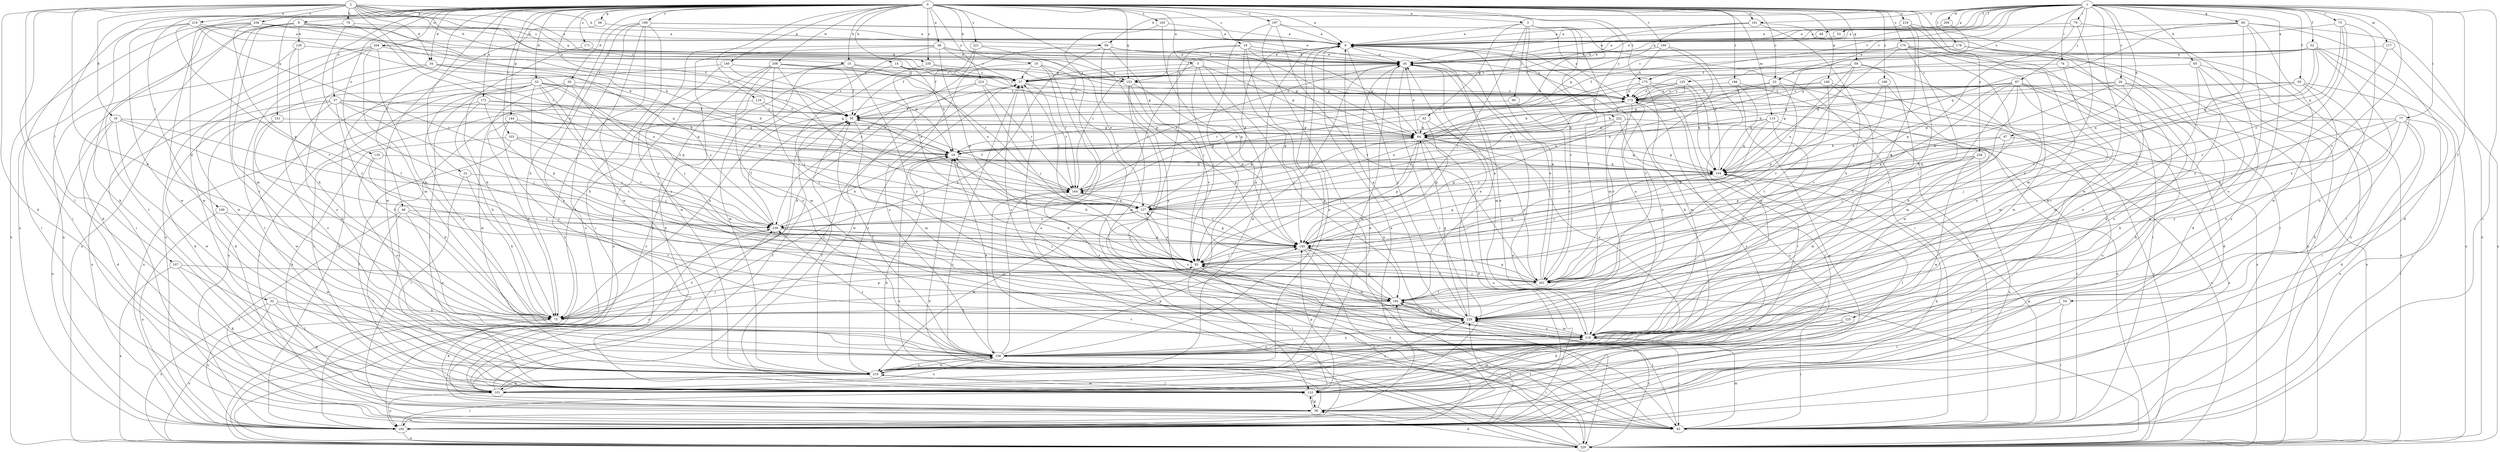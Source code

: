 strict digraph  {
0;
1;
2;
3;
5;
8;
9;
10;
14;
15;
16;
18;
19;
22;
23;
26;
27;
30;
32;
33;
34;
36;
37;
38;
45;
46;
49;
50;
52;
53;
54;
55;
58;
59;
60;
62;
64;
65;
67;
69;
70;
73;
74;
75;
77;
79;
82;
87;
90;
92;
101;
103;
107;
109;
110;
115;
117;
118;
119;
125;
126;
127;
133;
135;
136;
140;
144;
145;
149;
151;
153;
154;
160;
163;
164;
168;
170;
171;
172;
173;
175;
178;
182;
191;
192;
196;
197;
199;
201;
204;
208;
209;
210;
218;
219;
220;
221;
222;
223;
228;
229;
235;
236;
239;
0 -> 3  [label=a];
0 -> 5  [label=a];
0 -> 8  [label=a];
0 -> 9  [label=a];
0 -> 10  [label=b];
0 -> 14  [label=b];
0 -> 15  [label=b];
0 -> 19  [label=c];
0 -> 22  [label=c];
0 -> 23  [label=c];
0 -> 30  [label=d];
0 -> 32  [label=d];
0 -> 33  [label=d];
0 -> 34  [label=d];
0 -> 37  [label=e];
0 -> 38  [label=e];
0 -> 46  [label=f];
0 -> 58  [label=g];
0 -> 59  [label=g];
0 -> 101  [label=k];
0 -> 103  [label=l];
0 -> 107  [label=l];
0 -> 109  [label=l];
0 -> 115  [label=m];
0 -> 119  [label=n];
0 -> 125  [label=n];
0 -> 133  [label=o];
0 -> 140  [label=p];
0 -> 144  [label=p];
0 -> 145  [label=p];
0 -> 149  [label=q];
0 -> 151  [label=q];
0 -> 153  [label=q];
0 -> 160  [label=r];
0 -> 163  [label=r];
0 -> 164  [label=r];
0 -> 168  [label=s];
0 -> 170  [label=s];
0 -> 171  [label=s];
0 -> 172  [label=s];
0 -> 175  [label=t];
0 -> 191  [label=u];
0 -> 196  [label=v];
0 -> 197  [label=v];
0 -> 199  [label=v];
0 -> 204  [label=w];
0 -> 208  [label=w];
0 -> 218  [label=x];
0 -> 221  [label=y];
0 -> 222  [label=y];
0 -> 223  [label=y];
0 -> 228  [label=y];
0 -> 235  [label=z];
1 -> 9  [label=a];
1 -> 23  [label=c];
1 -> 26  [label=c];
1 -> 45  [label=e];
1 -> 49  [label=f];
1 -> 50  [label=f];
1 -> 52  [label=f];
1 -> 53  [label=f];
1 -> 54  [label=f];
1 -> 60  [label=g];
1 -> 65  [label=h];
1 -> 67  [label=h];
1 -> 69  [label=h];
1 -> 74  [label=i];
1 -> 75  [label=i];
1 -> 77  [label=i];
1 -> 79  [label=i];
1 -> 82  [label=i];
1 -> 87  [label=j];
1 -> 117  [label=m];
1 -> 135  [label=o];
1 -> 153  [label=q];
1 -> 175  [label=t];
1 -> 178  [label=t];
1 -> 191  [label=u];
1 -> 192  [label=u];
1 -> 201  [label=v];
1 -> 209  [label=w];
1 -> 210  [label=w];
2 -> 15  [label=b];
2 -> 16  [label=b];
2 -> 34  [label=d];
2 -> 36  [label=d];
2 -> 45  [label=e];
2 -> 69  [label=h];
2 -> 70  [label=h];
2 -> 73  [label=h];
2 -> 82  [label=i];
2 -> 110  [label=l];
2 -> 153  [label=q];
2 -> 164  [label=r];
2 -> 173  [label=s];
2 -> 219  [label=x];
2 -> 235  [label=z];
2 -> 236  [label=z];
3 -> 9  [label=a];
3 -> 62  [label=g];
3 -> 82  [label=i];
3 -> 90  [label=j];
3 -> 92  [label=j];
3 -> 101  [label=k];
3 -> 182  [label=t];
3 -> 201  [label=v];
5 -> 27  [label=c];
5 -> 64  [label=g];
5 -> 92  [label=j];
5 -> 153  [label=q];
5 -> 182  [label=t];
5 -> 210  [label=w];
8 -> 18  [label=b];
8 -> 36  [label=d];
8 -> 55  [label=f];
8 -> 82  [label=i];
8 -> 118  [label=m];
8 -> 126  [label=n];
8 -> 136  [label=o];
8 -> 153  [label=q];
9 -> 45  [label=e];
9 -> 118  [label=m];
9 -> 229  [label=y];
9 -> 239  [label=z];
10 -> 27  [label=c];
10 -> 82  [label=i];
10 -> 136  [label=o];
10 -> 164  [label=r];
10 -> 220  [label=x];
14 -> 18  [label=b];
14 -> 27  [label=c];
14 -> 64  [label=g];
14 -> 101  [label=k];
14 -> 127  [label=n];
15 -> 73  [label=h];
15 -> 127  [label=n];
15 -> 153  [label=q];
15 -> 210  [label=w];
15 -> 229  [label=y];
16 -> 36  [label=d];
16 -> 64  [label=g];
16 -> 192  [label=u];
16 -> 201  [label=v];
16 -> 210  [label=w];
16 -> 239  [label=z];
18 -> 154  [label=q];
18 -> 220  [label=x];
19 -> 45  [label=e];
19 -> 64  [label=g];
19 -> 82  [label=i];
19 -> 110  [label=l];
19 -> 145  [label=p];
19 -> 164  [label=r];
19 -> 173  [label=s];
22 -> 73  [label=h];
22 -> 110  [label=l];
22 -> 164  [label=r];
23 -> 127  [label=n];
23 -> 164  [label=r];
23 -> 173  [label=s];
23 -> 192  [label=u];
23 -> 201  [label=v];
26 -> 18  [label=b];
26 -> 82  [label=i];
26 -> 118  [label=m];
26 -> 127  [label=n];
26 -> 136  [label=o];
26 -> 173  [label=s];
27 -> 45  [label=e];
27 -> 73  [label=h];
27 -> 164  [label=r];
27 -> 173  [label=s];
30 -> 82  [label=i];
30 -> 92  [label=j];
30 -> 110  [label=l];
30 -> 173  [label=s];
30 -> 210  [label=w];
30 -> 239  [label=z];
32 -> 73  [label=h];
32 -> 101  [label=k];
32 -> 136  [label=o];
32 -> 192  [label=u];
32 -> 220  [label=x];
33 -> 18  [label=b];
33 -> 36  [label=d];
33 -> 82  [label=i];
33 -> 136  [label=o];
33 -> 173  [label=s];
33 -> 182  [label=t];
33 -> 192  [label=u];
33 -> 201  [label=v];
33 -> 229  [label=y];
33 -> 239  [label=z];
34 -> 27  [label=c];
34 -> 110  [label=l];
34 -> 127  [label=n];
34 -> 136  [label=o];
34 -> 154  [label=q];
36 -> 9  [label=a];
36 -> 18  [label=b];
36 -> 82  [label=i];
36 -> 110  [label=l];
36 -> 192  [label=u];
36 -> 239  [label=z];
37 -> 18  [label=b];
37 -> 55  [label=f];
37 -> 73  [label=h];
37 -> 92  [label=j];
37 -> 101  [label=k];
37 -> 136  [label=o];
37 -> 154  [label=q];
37 -> 192  [label=u];
38 -> 27  [label=c];
38 -> 45  [label=e];
38 -> 64  [label=g];
38 -> 136  [label=o];
38 -> 145  [label=p];
38 -> 210  [label=w];
38 -> 220  [label=x];
45 -> 27  [label=c];
45 -> 92  [label=j];
45 -> 110  [label=l];
45 -> 118  [label=m];
45 -> 210  [label=w];
46 -> 82  [label=i];
46 -> 110  [label=l];
46 -> 136  [label=o];
46 -> 182  [label=t];
46 -> 239  [label=z];
49 -> 45  [label=e];
50 -> 64  [label=g];
50 -> 82  [label=i];
50 -> 101  [label=k];
50 -> 136  [label=o];
50 -> 154  [label=q];
50 -> 173  [label=s];
52 -> 45  [label=e];
52 -> 64  [label=g];
52 -> 110  [label=l];
52 -> 136  [label=o];
52 -> 154  [label=q];
52 -> 173  [label=s];
52 -> 201  [label=v];
52 -> 220  [label=x];
53 -> 45  [label=e];
54 -> 82  [label=i];
54 -> 110  [label=l];
54 -> 229  [label=y];
55 -> 64  [label=g];
55 -> 118  [label=m];
58 -> 9  [label=a];
58 -> 210  [label=w];
59 -> 27  [label=c];
59 -> 127  [label=n];
59 -> 154  [label=q];
59 -> 201  [label=v];
59 -> 210  [label=w];
59 -> 229  [label=y];
60 -> 9  [label=a];
60 -> 36  [label=d];
60 -> 45  [label=e];
60 -> 136  [label=o];
60 -> 154  [label=q];
60 -> 210  [label=w];
60 -> 220  [label=x];
60 -> 229  [label=y];
62 -> 18  [label=b];
62 -> 64  [label=g];
62 -> 136  [label=o];
62 -> 145  [label=p];
64 -> 18  [label=b];
64 -> 36  [label=d];
64 -> 45  [label=e];
64 -> 92  [label=j];
64 -> 145  [label=p];
64 -> 154  [label=q];
64 -> 192  [label=u];
64 -> 201  [label=v];
65 -> 27  [label=c];
65 -> 82  [label=i];
65 -> 136  [label=o];
65 -> 210  [label=w];
65 -> 220  [label=x];
67 -> 18  [label=b];
67 -> 92  [label=j];
67 -> 154  [label=q];
67 -> 192  [label=u];
69 -> 45  [label=e];
69 -> 55  [label=f];
69 -> 64  [label=g];
69 -> 73  [label=h];
69 -> 82  [label=i];
69 -> 92  [label=j];
70 -> 9  [label=a];
70 -> 92  [label=j];
70 -> 110  [label=l];
70 -> 127  [label=n];
73 -> 9  [label=a];
73 -> 92  [label=j];
73 -> 101  [label=k];
73 -> 145  [label=p];
73 -> 220  [label=x];
74 -> 27  [label=c];
74 -> 101  [label=k];
74 -> 118  [label=m];
75 -> 9  [label=a];
75 -> 154  [label=q];
75 -> 201  [label=v];
75 -> 229  [label=y];
75 -> 239  [label=z];
77 -> 36  [label=d];
77 -> 64  [label=g];
77 -> 82  [label=i];
77 -> 92  [label=j];
77 -> 192  [label=u];
77 -> 201  [label=v];
77 -> 229  [label=y];
79 -> 9  [label=a];
79 -> 110  [label=l];
79 -> 145  [label=p];
79 -> 229  [label=y];
82 -> 92  [label=j];
82 -> 118  [label=m];
82 -> 154  [label=q];
82 -> 182  [label=t];
87 -> 18  [label=b];
87 -> 36  [label=d];
87 -> 64  [label=g];
87 -> 73  [label=h];
87 -> 92  [label=j];
87 -> 101  [label=k];
87 -> 118  [label=m];
87 -> 127  [label=n];
87 -> 145  [label=p];
87 -> 173  [label=s];
87 -> 220  [label=x];
90 -> 55  [label=f];
90 -> 201  [label=v];
92 -> 18  [label=b];
92 -> 110  [label=l];
92 -> 127  [label=n];
92 -> 154  [label=q];
92 -> 192  [label=u];
92 -> 201  [label=v];
101 -> 27  [label=c];
101 -> 45  [label=e];
101 -> 55  [label=f];
101 -> 136  [label=o];
101 -> 173  [label=s];
101 -> 192  [label=u];
101 -> 229  [label=y];
101 -> 239  [label=z];
103 -> 18  [label=b];
103 -> 92  [label=j];
103 -> 101  [label=k];
103 -> 110  [label=l];
103 -> 154  [label=q];
107 -> 101  [label=k];
107 -> 110  [label=l];
107 -> 201  [label=v];
107 -> 220  [label=x];
109 -> 192  [label=u];
109 -> 210  [label=w];
109 -> 239  [label=z];
110 -> 36  [label=d];
110 -> 55  [label=f];
110 -> 118  [label=m];
110 -> 145  [label=p];
110 -> 210  [label=w];
115 -> 18  [label=b];
115 -> 64  [label=g];
115 -> 145  [label=p];
115 -> 154  [label=q];
115 -> 220  [label=x];
115 -> 229  [label=y];
117 -> 45  [label=e];
117 -> 73  [label=h];
117 -> 220  [label=x];
118 -> 9  [label=a];
118 -> 27  [label=c];
118 -> 45  [label=e];
118 -> 82  [label=i];
118 -> 136  [label=o];
118 -> 229  [label=y];
119 -> 18  [label=b];
119 -> 55  [label=f];
119 -> 110  [label=l];
125 -> 82  [label=i];
125 -> 101  [label=k];
125 -> 118  [label=m];
126 -> 45  [label=e];
126 -> 73  [label=h];
126 -> 182  [label=t];
126 -> 192  [label=u];
127 -> 9  [label=a];
127 -> 27  [label=c];
127 -> 55  [label=f];
127 -> 145  [label=p];
127 -> 210  [label=w];
127 -> 229  [label=y];
127 -> 239  [label=z];
133 -> 73  [label=h];
133 -> 136  [label=o];
133 -> 154  [label=q];
135 -> 18  [label=b];
135 -> 55  [label=f];
135 -> 64  [label=g];
135 -> 154  [label=q];
135 -> 173  [label=s];
136 -> 9  [label=a];
136 -> 18  [label=b];
136 -> 55  [label=f];
136 -> 82  [label=i];
136 -> 145  [label=p];
136 -> 164  [label=r];
136 -> 210  [label=w];
136 -> 229  [label=y];
136 -> 239  [label=z];
140 -> 18  [label=b];
140 -> 27  [label=c];
140 -> 173  [label=s];
140 -> 192  [label=u];
140 -> 229  [label=y];
144 -> 64  [label=g];
144 -> 73  [label=h];
144 -> 229  [label=y];
144 -> 239  [label=z];
145 -> 92  [label=j];
145 -> 118  [label=m];
145 -> 154  [label=q];
145 -> 164  [label=r];
145 -> 182  [label=t];
145 -> 192  [label=u];
149 -> 64  [label=g];
149 -> 136  [label=o];
149 -> 173  [label=s];
149 -> 182  [label=t];
149 -> 220  [label=x];
151 -> 64  [label=g];
151 -> 73  [label=h];
151 -> 210  [label=w];
153 -> 118  [label=m];
153 -> 145  [label=p];
153 -> 173  [label=s];
153 -> 201  [label=v];
153 -> 229  [label=y];
154 -> 9  [label=a];
154 -> 64  [label=g];
154 -> 92  [label=j];
154 -> 110  [label=l];
154 -> 164  [label=r];
160 -> 45  [label=e];
160 -> 136  [label=o];
160 -> 173  [label=s];
160 -> 182  [label=t];
163 -> 9  [label=a];
163 -> 145  [label=p];
163 -> 192  [label=u];
164 -> 45  [label=e];
164 -> 55  [label=f];
164 -> 64  [label=g];
164 -> 127  [label=n];
164 -> 173  [label=s];
168 -> 118  [label=m];
168 -> 145  [label=p];
168 -> 173  [label=s];
168 -> 201  [label=v];
170 -> 27  [label=c];
170 -> 45  [label=e];
170 -> 82  [label=i];
170 -> 136  [label=o];
170 -> 154  [label=q];
170 -> 210  [label=w];
170 -> 220  [label=x];
170 -> 229  [label=y];
171 -> 45  [label=e];
171 -> 73  [label=h];
172 -> 55  [label=f];
172 -> 64  [label=g];
172 -> 73  [label=h];
172 -> 145  [label=p];
172 -> 192  [label=u];
173 -> 55  [label=f];
173 -> 110  [label=l];
173 -> 127  [label=n];
173 -> 201  [label=v];
173 -> 220  [label=x];
173 -> 229  [label=y];
175 -> 118  [label=m];
175 -> 154  [label=q];
175 -> 164  [label=r];
175 -> 173  [label=s];
175 -> 192  [label=u];
178 -> 36  [label=d];
178 -> 45  [label=e];
178 -> 55  [label=f];
178 -> 101  [label=k];
182 -> 9  [label=a];
182 -> 18  [label=b];
182 -> 73  [label=h];
182 -> 145  [label=p];
182 -> 229  [label=y];
191 -> 9  [label=a];
191 -> 18  [label=b];
191 -> 64  [label=g];
191 -> 73  [label=h];
191 -> 220  [label=x];
192 -> 110  [label=l];
192 -> 154  [label=q];
192 -> 220  [label=x];
192 -> 229  [label=y];
196 -> 82  [label=i];
196 -> 154  [label=q];
196 -> 173  [label=s];
196 -> 192  [label=u];
197 -> 9  [label=a];
197 -> 92  [label=j];
197 -> 173  [label=s];
197 -> 201  [label=v];
197 -> 220  [label=x];
199 -> 9  [label=a];
199 -> 45  [label=e];
199 -> 73  [label=h];
199 -> 82  [label=i];
199 -> 110  [label=l];
199 -> 192  [label=u];
199 -> 210  [label=w];
199 -> 220  [label=x];
201 -> 9  [label=a];
201 -> 45  [label=e];
201 -> 92  [label=j];
201 -> 145  [label=p];
201 -> 182  [label=t];
204 -> 45  [label=e];
204 -> 55  [label=f];
204 -> 73  [label=h];
204 -> 118  [label=m];
204 -> 192  [label=u];
204 -> 210  [label=w];
204 -> 220  [label=x];
208 -> 27  [label=c];
208 -> 55  [label=f];
208 -> 92  [label=j];
208 -> 101  [label=k];
208 -> 118  [label=m];
208 -> 164  [label=r];
208 -> 182  [label=t];
208 -> 192  [label=u];
209 -> 9  [label=a];
209 -> 55  [label=f];
210 -> 9  [label=a];
210 -> 27  [label=c];
210 -> 101  [label=k];
210 -> 110  [label=l];
210 -> 136  [label=o];
218 -> 9  [label=a];
218 -> 82  [label=i];
218 -> 118  [label=m];
218 -> 182  [label=t];
218 -> 201  [label=v];
219 -> 9  [label=a];
219 -> 18  [label=b];
219 -> 82  [label=i];
219 -> 145  [label=p];
219 -> 210  [label=w];
219 -> 239  [label=z];
220 -> 18  [label=b];
220 -> 27  [label=c];
220 -> 36  [label=d];
220 -> 45  [label=e];
220 -> 55  [label=f];
220 -> 164  [label=r];
220 -> 173  [label=s];
220 -> 182  [label=t];
220 -> 229  [label=y];
221 -> 45  [label=e];
221 -> 55  [label=f];
221 -> 127  [label=n];
221 -> 239  [label=z];
222 -> 64  [label=g];
222 -> 82  [label=i];
222 -> 110  [label=l];
222 -> 127  [label=n];
222 -> 145  [label=p];
223 -> 73  [label=h];
223 -> 92  [label=j];
223 -> 164  [label=r];
223 -> 173  [label=s];
223 -> 210  [label=w];
228 -> 118  [label=m];
228 -> 145  [label=p];
228 -> 154  [label=q];
228 -> 192  [label=u];
228 -> 210  [label=w];
229 -> 9  [label=a];
229 -> 27  [label=c];
229 -> 45  [label=e];
229 -> 64  [label=g];
229 -> 118  [label=m];
229 -> 182  [label=t];
235 -> 27  [label=c];
235 -> 92  [label=j];
235 -> 173  [label=s];
236 -> 9  [label=a];
236 -> 27  [label=c];
236 -> 55  [label=f];
236 -> 192  [label=u];
236 -> 201  [label=v];
236 -> 210  [label=w];
236 -> 220  [label=x];
239 -> 18  [label=b];
239 -> 55  [label=f];
239 -> 64  [label=g];
239 -> 92  [label=j];
239 -> 145  [label=p];
}
